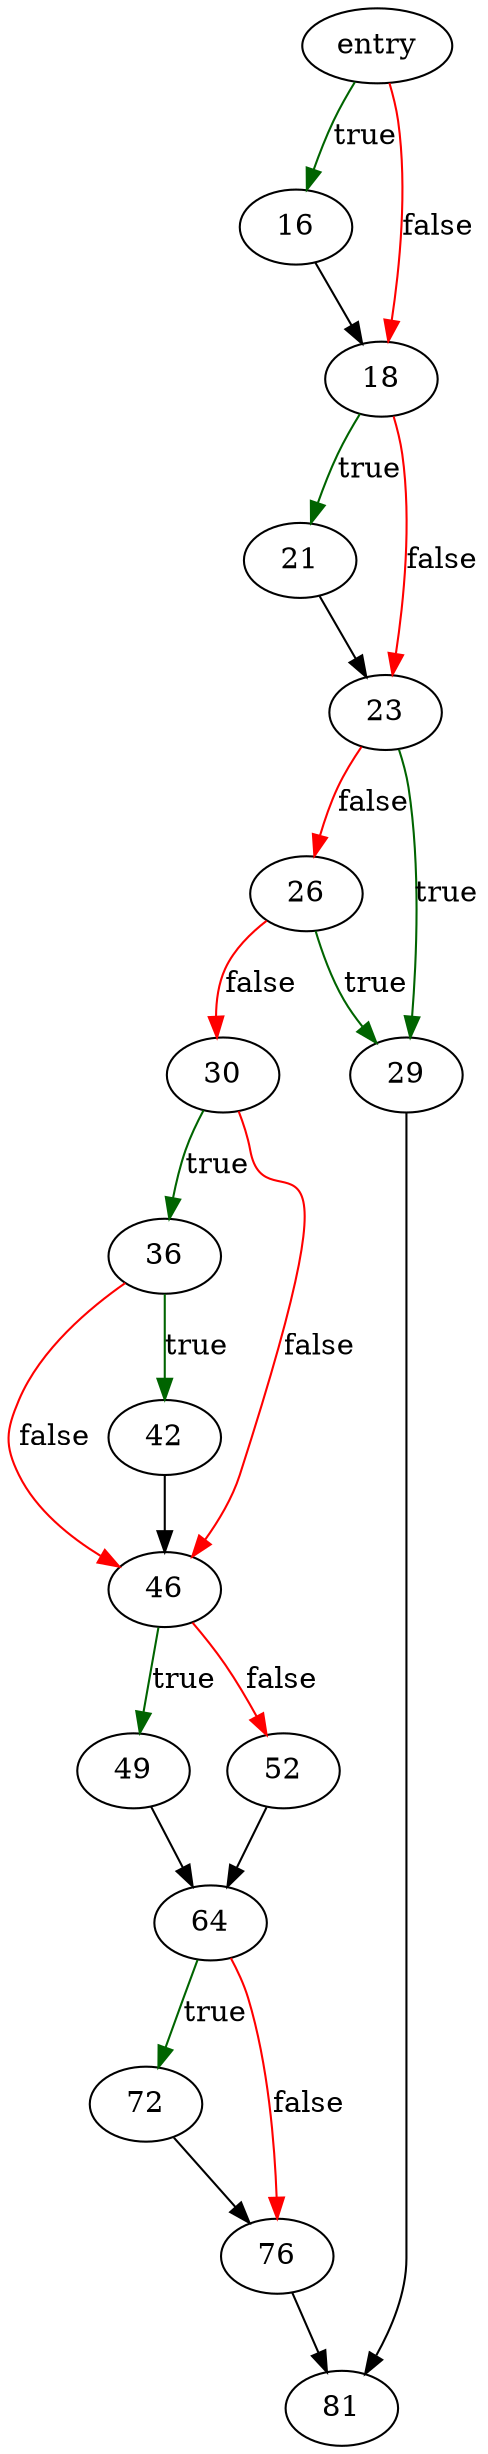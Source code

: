 digraph "sqlite3_wal_checkpoint_v2" {
	// Node definitions.
	5 [label=entry];
	16;
	18;
	21;
	23;
	26;
	29;
	30;
	36;
	42;
	46;
	49;
	52;
	64;
	72;
	76;
	81;

	// Edge definitions.
	5 -> 16 [
		color=darkgreen
		label=true
	];
	5 -> 18 [
		color=red
		label=false
	];
	16 -> 18;
	18 -> 21 [
		color=darkgreen
		label=true
	];
	18 -> 23 [
		color=red
		label=false
	];
	21 -> 23;
	23 -> 26 [
		color=red
		label=false
	];
	23 -> 29 [
		color=darkgreen
		label=true
	];
	26 -> 29 [
		color=darkgreen
		label=true
	];
	26 -> 30 [
		color=red
		label=false
	];
	29 -> 81;
	30 -> 36 [
		color=darkgreen
		label=true
	];
	30 -> 46 [
		color=red
		label=false
	];
	36 -> 42 [
		color=darkgreen
		label=true
	];
	36 -> 46 [
		color=red
		label=false
	];
	42 -> 46;
	46 -> 49 [
		color=darkgreen
		label=true
	];
	46 -> 52 [
		color=red
		label=false
	];
	49 -> 64;
	52 -> 64;
	64 -> 72 [
		color=darkgreen
		label=true
	];
	64 -> 76 [
		color=red
		label=false
	];
	72 -> 76;
	76 -> 81;
}